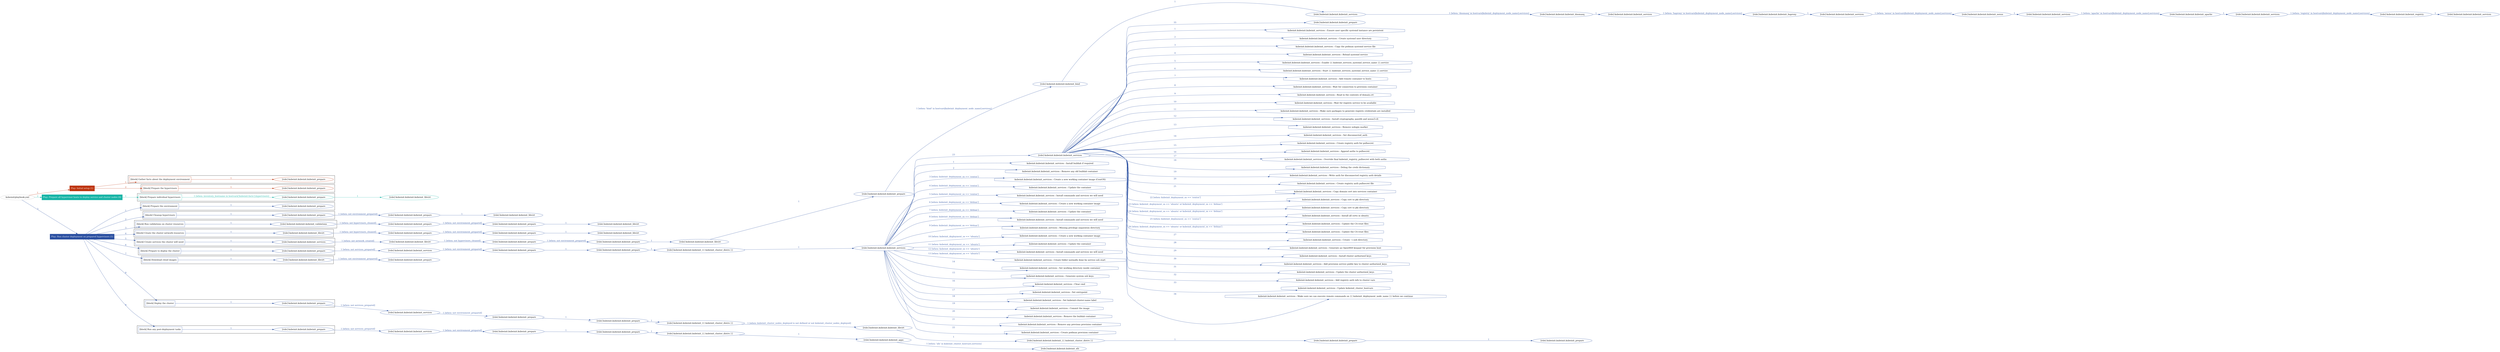 digraph {
	graph [concentrate=true ordering=in rankdir=LR ratio=fill]
	edge [esep=5 sep=10]
	"kubeinit/playbook.yml" [id=root_node style=dotted]
	play_1e2ce6a0 [label="Play: Initial setup (1)" color="#be340e" fontcolor="#ffffff" id=play_1e2ce6a0 shape=box style=filled tooltip=localhost]
	"kubeinit/playbook.yml" -> play_1e2ce6a0 [label="1 " color="#be340e" fontcolor="#be340e" id=edge_1294c399 labeltooltip="1 " tooltip="1 "]
	subgraph "kubeinit.kubeinit.kubeinit_prepare" {
		role_8f5405ca [label="[role] kubeinit.kubeinit.kubeinit_prepare" color="#be340e" id=role_8f5405ca tooltip="kubeinit.kubeinit.kubeinit_prepare"]
	}
	subgraph "kubeinit.kubeinit.kubeinit_prepare" {
		role_83038008 [label="[role] kubeinit.kubeinit.kubeinit_prepare" color="#be340e" id=role_83038008 tooltip="kubeinit.kubeinit.kubeinit_prepare"]
	}
	subgraph "Play: Initial setup (1)" {
		play_1e2ce6a0 -> block_abb4ba9a [label=1 color="#be340e" fontcolor="#be340e" id=edge_d2760069 labeltooltip=1 tooltip=1]
		subgraph cluster_block_abb4ba9a {
			block_abb4ba9a [label="[block] Gather facts about the deployment environment" color="#be340e" id=block_abb4ba9a labeltooltip="Gather facts about the deployment environment" shape=box tooltip="Gather facts about the deployment environment"]
			block_abb4ba9a -> role_8f5405ca [label="1 " color="#be340e" fontcolor="#be340e" id=edge_82a713c0 labeltooltip="1 " tooltip="1 "]
		}
		play_1e2ce6a0 -> block_c30b8cc2 [label=2 color="#be340e" fontcolor="#be340e" id=edge_269b6c59 labeltooltip=2 tooltip=2]
		subgraph cluster_block_c30b8cc2 {
			block_c30b8cc2 [label="[block] Prepare the hypervisors" color="#be340e" id=block_c30b8cc2 labeltooltip="Prepare the hypervisors" shape=box tooltip="Prepare the hypervisors"]
			block_c30b8cc2 -> role_83038008 [label="1 " color="#be340e" fontcolor="#be340e" id=edge_ba6cb778 labeltooltip="1 " tooltip="1 "]
		}
	}
	play_57c9a532 [label="Play: Prepare all hypervisor hosts to deploy service and cluster nodes (0)" color="#18b4a6" fontcolor="#ffffff" id=play_57c9a532 shape=box style=filled tooltip="Play: Prepare all hypervisor hosts to deploy service and cluster nodes (0)"]
	"kubeinit/playbook.yml" -> play_57c9a532 [label="2 " color="#18b4a6" fontcolor="#18b4a6" id=edge_557f1be0 labeltooltip="2 " tooltip="2 "]
	subgraph "kubeinit.kubeinit.kubeinit_libvirt" {
		role_6b488aa4 [label="[role] kubeinit.kubeinit.kubeinit_libvirt" color="#18b4a6" id=role_6b488aa4 tooltip="kubeinit.kubeinit.kubeinit_libvirt"]
	}
	subgraph "kubeinit.kubeinit.kubeinit_prepare" {
		role_ba676fc7 [label="[role] kubeinit.kubeinit.kubeinit_prepare" color="#18b4a6" id=role_ba676fc7 tooltip="kubeinit.kubeinit.kubeinit_prepare"]
		role_ba676fc7 -> role_6b488aa4 [label="1 " color="#18b4a6" fontcolor="#18b4a6" id=edge_c67af353 labeltooltip="1 " tooltip="1 "]
	}
	subgraph "Play: Prepare all hypervisor hosts to deploy service and cluster nodes (0)" {
		play_57c9a532 -> block_610fb3d2 [label=1 color="#18b4a6" fontcolor="#18b4a6" id=edge_7858e1b7 labeltooltip=1 tooltip=1]
		subgraph cluster_block_610fb3d2 {
			block_610fb3d2 [label="[block] Prepare individual hypervisors" color="#18b4a6" id=block_610fb3d2 labeltooltip="Prepare individual hypervisors" shape=box tooltip="Prepare individual hypervisors"]
			block_610fb3d2 -> role_ba676fc7 [label="1 [when: inventory_hostname in hostvars['kubeinit-facts'].hypervisors]" color="#18b4a6" fontcolor="#18b4a6" id=edge_1d444770 labeltooltip="1 [when: inventory_hostname in hostvars['kubeinit-facts'].hypervisors]" tooltip="1 [when: inventory_hostname in hostvars['kubeinit-facts'].hypervisors]"]
		}
	}
	play_44cc2926 [label="Play: Run cluster deployment on prepared hypervisors (1)" color="#2b50a1" fontcolor="#ffffff" id=play_44cc2926 shape=box style=filled tooltip=localhost]
	"kubeinit/playbook.yml" -> play_44cc2926 [label="3 " color="#2b50a1" fontcolor="#2b50a1" id=edge_048bd194 labeltooltip="3 " tooltip="3 "]
	subgraph "kubeinit.kubeinit.kubeinit_prepare" {
		role_ce2d3bca [label="[role] kubeinit.kubeinit.kubeinit_prepare" color="#2b50a1" id=role_ce2d3bca tooltip="kubeinit.kubeinit.kubeinit_prepare"]
	}
	subgraph "kubeinit.kubeinit.kubeinit_libvirt" {
		role_8e689521 [label="[role] kubeinit.kubeinit.kubeinit_libvirt" color="#2b50a1" id=role_8e689521 tooltip="kubeinit.kubeinit.kubeinit_libvirt"]
	}
	subgraph "kubeinit.kubeinit.kubeinit_prepare" {
		role_6a104d6d [label="[role] kubeinit.kubeinit.kubeinit_prepare" color="#2b50a1" id=role_6a104d6d tooltip="kubeinit.kubeinit.kubeinit_prepare"]
		role_6a104d6d -> role_8e689521 [label="1 " color="#2b50a1" fontcolor="#2b50a1" id=edge_36af6b9a labeltooltip="1 " tooltip="1 "]
	}
	subgraph "kubeinit.kubeinit.kubeinit_prepare" {
		role_0634b8cc [label="[role] kubeinit.kubeinit.kubeinit_prepare" color="#2b50a1" id=role_0634b8cc tooltip="kubeinit.kubeinit.kubeinit_prepare"]
		role_0634b8cc -> role_6a104d6d [label="1 [when: not environment_prepared]" color="#2b50a1" fontcolor="#2b50a1" id=edge_ac728354 labeltooltip="1 [when: not environment_prepared]" tooltip="1 [when: not environment_prepared]"]
	}
	subgraph "kubeinit.kubeinit.kubeinit_libvirt" {
		role_7e841d85 [label="[role] kubeinit.kubeinit.kubeinit_libvirt" color="#2b50a1" id=role_7e841d85 tooltip="kubeinit.kubeinit.kubeinit_libvirt"]
	}
	subgraph "kubeinit.kubeinit.kubeinit_prepare" {
		role_7a4698ff [label="[role] kubeinit.kubeinit.kubeinit_prepare" color="#2b50a1" id=role_7a4698ff tooltip="kubeinit.kubeinit.kubeinit_prepare"]
		role_7a4698ff -> role_7e841d85 [label="1 " color="#2b50a1" fontcolor="#2b50a1" id=edge_1e443a6b labeltooltip="1 " tooltip="1 "]
	}
	subgraph "kubeinit.kubeinit.kubeinit_prepare" {
		role_8fe750f2 [label="[role] kubeinit.kubeinit.kubeinit_prepare" color="#2b50a1" id=role_8fe750f2 tooltip="kubeinit.kubeinit.kubeinit_prepare"]
		role_8fe750f2 -> role_7a4698ff [label="1 [when: not environment_prepared]" color="#2b50a1" fontcolor="#2b50a1" id=edge_e60623ee labeltooltip="1 [when: not environment_prepared]" tooltip="1 [when: not environment_prepared]"]
	}
	subgraph "kubeinit.kubeinit.kubeinit_validations" {
		role_f4e02418 [label="[role] kubeinit.kubeinit.kubeinit_validations" color="#2b50a1" id=role_f4e02418 tooltip="kubeinit.kubeinit.kubeinit_validations"]
		role_f4e02418 -> role_8fe750f2 [label="1 [when: not hypervisors_cleaned]" color="#2b50a1" fontcolor="#2b50a1" id=edge_94199b75 labeltooltip="1 [when: not hypervisors_cleaned]" tooltip="1 [when: not hypervisors_cleaned]"]
	}
	subgraph "kubeinit.kubeinit.kubeinit_libvirt" {
		role_e24a691a [label="[role] kubeinit.kubeinit.kubeinit_libvirt" color="#2b50a1" id=role_e24a691a tooltip="kubeinit.kubeinit.kubeinit_libvirt"]
	}
	subgraph "kubeinit.kubeinit.kubeinit_prepare" {
		role_95b3bb25 [label="[role] kubeinit.kubeinit.kubeinit_prepare" color="#2b50a1" id=role_95b3bb25 tooltip="kubeinit.kubeinit.kubeinit_prepare"]
		role_95b3bb25 -> role_e24a691a [label="1 " color="#2b50a1" fontcolor="#2b50a1" id=edge_29c02306 labeltooltip="1 " tooltip="1 "]
	}
	subgraph "kubeinit.kubeinit.kubeinit_prepare" {
		role_dab346f5 [label="[role] kubeinit.kubeinit.kubeinit_prepare" color="#2b50a1" id=role_dab346f5 tooltip="kubeinit.kubeinit.kubeinit_prepare"]
		role_dab346f5 -> role_95b3bb25 [label="1 [when: not environment_prepared]" color="#2b50a1" fontcolor="#2b50a1" id=edge_1465b226 labeltooltip="1 [when: not environment_prepared]" tooltip="1 [when: not environment_prepared]"]
	}
	subgraph "kubeinit.kubeinit.kubeinit_libvirt" {
		role_23268fab [label="[role] kubeinit.kubeinit.kubeinit_libvirt" color="#2b50a1" id=role_23268fab tooltip="kubeinit.kubeinit.kubeinit_libvirt"]
		role_23268fab -> role_dab346f5 [label="1 [when: not hypervisors_cleaned]" color="#2b50a1" fontcolor="#2b50a1" id=edge_663f16c4 labeltooltip="1 [when: not hypervisors_cleaned]" tooltip="1 [when: not hypervisors_cleaned]"]
	}
	subgraph "kubeinit.kubeinit.kubeinit_services" {
		role_5c1f3a25 [label="[role] kubeinit.kubeinit.kubeinit_services" color="#2b50a1" id=role_5c1f3a25 tooltip="kubeinit.kubeinit.kubeinit_services"]
	}
	subgraph "kubeinit.kubeinit.kubeinit_registry" {
		role_6ac22725 [label="[role] kubeinit.kubeinit.kubeinit_registry" color="#2b50a1" id=role_6ac22725 tooltip="kubeinit.kubeinit.kubeinit_registry"]
		role_6ac22725 -> role_5c1f3a25 [label="1 " color="#2b50a1" fontcolor="#2b50a1" id=edge_7afb885b labeltooltip="1 " tooltip="1 "]
	}
	subgraph "kubeinit.kubeinit.kubeinit_services" {
		role_b442a4b4 [label="[role] kubeinit.kubeinit.kubeinit_services" color="#2b50a1" id=role_b442a4b4 tooltip="kubeinit.kubeinit.kubeinit_services"]
		role_b442a4b4 -> role_6ac22725 [label="1 [when: 'registry' in hostvars[kubeinit_deployment_node_name].services]" color="#2b50a1" fontcolor="#2b50a1" id=edge_e10bf4c1 labeltooltip="1 [when: 'registry' in hostvars[kubeinit_deployment_node_name].services]" tooltip="1 [when: 'registry' in hostvars[kubeinit_deployment_node_name].services]"]
	}
	subgraph "kubeinit.kubeinit.kubeinit_apache" {
		role_6123f404 [label="[role] kubeinit.kubeinit.kubeinit_apache" color="#2b50a1" id=role_6123f404 tooltip="kubeinit.kubeinit.kubeinit_apache"]
		role_6123f404 -> role_b442a4b4 [label="1 " color="#2b50a1" fontcolor="#2b50a1" id=edge_c681f51d labeltooltip="1 " tooltip="1 "]
	}
	subgraph "kubeinit.kubeinit.kubeinit_services" {
		role_40cea3bb [label="[role] kubeinit.kubeinit.kubeinit_services" color="#2b50a1" id=role_40cea3bb tooltip="kubeinit.kubeinit.kubeinit_services"]
		role_40cea3bb -> role_6123f404 [label="1 [when: 'apache' in hostvars[kubeinit_deployment_node_name].services]" color="#2b50a1" fontcolor="#2b50a1" id=edge_c329b0a0 labeltooltip="1 [when: 'apache' in hostvars[kubeinit_deployment_node_name].services]" tooltip="1 [when: 'apache' in hostvars[kubeinit_deployment_node_name].services]"]
	}
	subgraph "kubeinit.kubeinit.kubeinit_nexus" {
		role_627dd775 [label="[role] kubeinit.kubeinit.kubeinit_nexus" color="#2b50a1" id=role_627dd775 tooltip="kubeinit.kubeinit.kubeinit_nexus"]
		role_627dd775 -> role_40cea3bb [label="1 " color="#2b50a1" fontcolor="#2b50a1" id=edge_cf526bcb labeltooltip="1 " tooltip="1 "]
	}
	subgraph "kubeinit.kubeinit.kubeinit_services" {
		role_8bb73133 [label="[role] kubeinit.kubeinit.kubeinit_services" color="#2b50a1" id=role_8bb73133 tooltip="kubeinit.kubeinit.kubeinit_services"]
		role_8bb73133 -> role_627dd775 [label="1 [when: 'nexus' in hostvars[kubeinit_deployment_node_name].services]" color="#2b50a1" fontcolor="#2b50a1" id=edge_4173f71b labeltooltip="1 [when: 'nexus' in hostvars[kubeinit_deployment_node_name].services]" tooltip="1 [when: 'nexus' in hostvars[kubeinit_deployment_node_name].services]"]
	}
	subgraph "kubeinit.kubeinit.kubeinit_haproxy" {
		role_90eaf3e1 [label="[role] kubeinit.kubeinit.kubeinit_haproxy" color="#2b50a1" id=role_90eaf3e1 tooltip="kubeinit.kubeinit.kubeinit_haproxy"]
		role_90eaf3e1 -> role_8bb73133 [label="1 " color="#2b50a1" fontcolor="#2b50a1" id=edge_45996c4f labeltooltip="1 " tooltip="1 "]
	}
	subgraph "kubeinit.kubeinit.kubeinit_services" {
		role_314bc8bb [label="[role] kubeinit.kubeinit.kubeinit_services" color="#2b50a1" id=role_314bc8bb tooltip="kubeinit.kubeinit.kubeinit_services"]
		role_314bc8bb -> role_90eaf3e1 [label="1 [when: 'haproxy' in hostvars[kubeinit_deployment_node_name].services]" color="#2b50a1" fontcolor="#2b50a1" id=edge_9a4fdac8 labeltooltip="1 [when: 'haproxy' in hostvars[kubeinit_deployment_node_name].services]" tooltip="1 [when: 'haproxy' in hostvars[kubeinit_deployment_node_name].services]"]
	}
	subgraph "kubeinit.kubeinit.kubeinit_dnsmasq" {
		role_020bd365 [label="[role] kubeinit.kubeinit.kubeinit_dnsmasq" color="#2b50a1" id=role_020bd365 tooltip="kubeinit.kubeinit.kubeinit_dnsmasq"]
		role_020bd365 -> role_314bc8bb [label="1 " color="#2b50a1" fontcolor="#2b50a1" id=edge_6c007de1 labeltooltip="1 " tooltip="1 "]
	}
	subgraph "kubeinit.kubeinit.kubeinit_services" {
		role_49a44af7 [label="[role] kubeinit.kubeinit.kubeinit_services" color="#2b50a1" id=role_49a44af7 tooltip="kubeinit.kubeinit.kubeinit_services"]
		role_49a44af7 -> role_020bd365 [label="1 [when: 'dnsmasq' in hostvars[kubeinit_deployment_node_name].services]" color="#2b50a1" fontcolor="#2b50a1" id=edge_9e585980 labeltooltip="1 [when: 'dnsmasq' in hostvars[kubeinit_deployment_node_name].services]" tooltip="1 [when: 'dnsmasq' in hostvars[kubeinit_deployment_node_name].services]"]
	}
	subgraph "kubeinit.kubeinit.kubeinit_bind" {
		role_399c7062 [label="[role] kubeinit.kubeinit.kubeinit_bind" color="#2b50a1" id=role_399c7062 tooltip="kubeinit.kubeinit.kubeinit_bind"]
		role_399c7062 -> role_49a44af7 [label="1 " color="#2b50a1" fontcolor="#2b50a1" id=edge_86c270e8 labeltooltip="1 " tooltip="1 "]
	}
	subgraph "kubeinit.kubeinit.kubeinit_prepare" {
		role_431c3901 [label="[role] kubeinit.kubeinit.kubeinit_prepare" color="#2b50a1" id=role_431c3901 tooltip="kubeinit.kubeinit.kubeinit_prepare"]
		role_431c3901 -> role_399c7062 [label="1 [when: 'bind' in hostvars[kubeinit_deployment_node_name].services]" color="#2b50a1" fontcolor="#2b50a1" id=edge_607c0228 labeltooltip="1 [when: 'bind' in hostvars[kubeinit_deployment_node_name].services]" tooltip="1 [when: 'bind' in hostvars[kubeinit_deployment_node_name].services]"]
	}
	subgraph "kubeinit.kubeinit.kubeinit_libvirt" {
		role_95bf2c61 [label="[role] kubeinit.kubeinit.kubeinit_libvirt" color="#2b50a1" id=role_95bf2c61 tooltip="kubeinit.kubeinit.kubeinit_libvirt"]
		role_95bf2c61 -> role_431c3901 [label="1 " color="#2b50a1" fontcolor="#2b50a1" id=edge_a7e5fa6e labeltooltip="1 " tooltip="1 "]
	}
	subgraph "kubeinit.kubeinit.kubeinit_prepare" {
		role_234bb20d [label="[role] kubeinit.kubeinit.kubeinit_prepare" color="#2b50a1" id=role_234bb20d tooltip="kubeinit.kubeinit.kubeinit_prepare"]
		role_234bb20d -> role_95bf2c61 [label="1 " color="#2b50a1" fontcolor="#2b50a1" id=edge_98c896e7 labeltooltip="1 " tooltip="1 "]
	}
	subgraph "kubeinit.kubeinit.kubeinit_prepare" {
		role_01b86faa [label="[role] kubeinit.kubeinit.kubeinit_prepare" color="#2b50a1" id=role_01b86faa tooltip="kubeinit.kubeinit.kubeinit_prepare"]
		role_01b86faa -> role_234bb20d [label="1 [when: not environment_prepared]" color="#2b50a1" fontcolor="#2b50a1" id=edge_5a49ac6c labeltooltip="1 [when: not environment_prepared]" tooltip="1 [when: not environment_prepared]"]
	}
	subgraph "kubeinit.kubeinit.kubeinit_libvirt" {
		role_14229eac [label="[role] kubeinit.kubeinit.kubeinit_libvirt" color="#2b50a1" id=role_14229eac tooltip="kubeinit.kubeinit.kubeinit_libvirt"]
		role_14229eac -> role_01b86faa [label="1 [when: not hypervisors_cleaned]" color="#2b50a1" fontcolor="#2b50a1" id=edge_95107daf labeltooltip="1 [when: not hypervisors_cleaned]" tooltip="1 [when: not hypervisors_cleaned]"]
	}
	subgraph "kubeinit.kubeinit.kubeinit_services" {
		role_3d7b04d9 [label="[role] kubeinit.kubeinit.kubeinit_services" color="#2b50a1" id=role_3d7b04d9 tooltip="kubeinit.kubeinit.kubeinit_services"]
		role_3d7b04d9 -> role_14229eac [label="1 [when: not network_created]" color="#2b50a1" fontcolor="#2b50a1" id=edge_366f1804 labeltooltip="1 [when: not network_created]" tooltip="1 [when: not network_created]"]
	}
	subgraph "kubeinit.kubeinit.kubeinit_prepare" {
		role_95069ef8 [label="[role] kubeinit.kubeinit.kubeinit_prepare" color="#2b50a1" id=role_95069ef8 tooltip="kubeinit.kubeinit.kubeinit_prepare"]
	}
	subgraph "kubeinit.kubeinit.kubeinit_services" {
		role_a32fda95 [label="[role] kubeinit.kubeinit.kubeinit_services" color="#2b50a1" id=role_a32fda95 tooltip="kubeinit.kubeinit.kubeinit_services"]
		task_bdb936e5 [label="kubeinit.kubeinit.kubeinit_services : Ensure user specific systemd instance are persistent" color="#2b50a1" id=task_bdb936e5 shape=octagon tooltip="kubeinit.kubeinit.kubeinit_services : Ensure user specific systemd instance are persistent"]
		role_a32fda95 -> task_bdb936e5 [label="1 " color="#2b50a1" fontcolor="#2b50a1" id=edge_003ac010 labeltooltip="1 " tooltip="1 "]
		task_07685c3e [label="kubeinit.kubeinit.kubeinit_services : Create systemd user directory" color="#2b50a1" id=task_07685c3e shape=octagon tooltip="kubeinit.kubeinit.kubeinit_services : Create systemd user directory"]
		role_a32fda95 -> task_07685c3e [label="2 " color="#2b50a1" fontcolor="#2b50a1" id=edge_6b3a4caf labeltooltip="2 " tooltip="2 "]
		task_235743ca [label="kubeinit.kubeinit.kubeinit_services : Copy the podman systemd service file" color="#2b50a1" id=task_235743ca shape=octagon tooltip="kubeinit.kubeinit.kubeinit_services : Copy the podman systemd service file"]
		role_a32fda95 -> task_235743ca [label="3 " color="#2b50a1" fontcolor="#2b50a1" id=edge_c7395101 labeltooltip="3 " tooltip="3 "]
		task_66a1f2ba [label="kubeinit.kubeinit.kubeinit_services : Reload systemd service" color="#2b50a1" id=task_66a1f2ba shape=octagon tooltip="kubeinit.kubeinit.kubeinit_services : Reload systemd service"]
		role_a32fda95 -> task_66a1f2ba [label="4 " color="#2b50a1" fontcolor="#2b50a1" id=edge_b7900877 labeltooltip="4 " tooltip="4 "]
		task_82010313 [label="kubeinit.kubeinit.kubeinit_services : Enable {{ kubeinit_services_systemd_service_name }}.service" color="#2b50a1" id=task_82010313 shape=octagon tooltip="kubeinit.kubeinit.kubeinit_services : Enable {{ kubeinit_services_systemd_service_name }}.service"]
		role_a32fda95 -> task_82010313 [label="5 " color="#2b50a1" fontcolor="#2b50a1" id=edge_4501c898 labeltooltip="5 " tooltip="5 "]
		task_2ad04266 [label="kubeinit.kubeinit.kubeinit_services : Start {{ kubeinit_services_systemd_service_name }}.service" color="#2b50a1" id=task_2ad04266 shape=octagon tooltip="kubeinit.kubeinit.kubeinit_services : Start {{ kubeinit_services_systemd_service_name }}.service"]
		role_a32fda95 -> task_2ad04266 [label="6 " color="#2b50a1" fontcolor="#2b50a1" id=edge_6182123a labeltooltip="6 " tooltip="6 "]
		task_faf6ce3d [label="kubeinit.kubeinit.kubeinit_services : Add remote container to hosts" color="#2b50a1" id=task_faf6ce3d shape=octagon tooltip="kubeinit.kubeinit.kubeinit_services : Add remote container to hosts"]
		role_a32fda95 -> task_faf6ce3d [label="7 " color="#2b50a1" fontcolor="#2b50a1" id=edge_a6db44a4 labeltooltip="7 " tooltip="7 "]
		task_2c659134 [label="kubeinit.kubeinit.kubeinit_services : Wait for connection to provision container" color="#2b50a1" id=task_2c659134 shape=octagon tooltip="kubeinit.kubeinit.kubeinit_services : Wait for connection to provision container"]
		role_a32fda95 -> task_2c659134 [label="8 " color="#2b50a1" fontcolor="#2b50a1" id=edge_22a4f328 labeltooltip="8 " tooltip="8 "]
		task_642e4bcd [label="kubeinit.kubeinit.kubeinit_services : Read in the contents of domain.crt" color="#2b50a1" id=task_642e4bcd shape=octagon tooltip="kubeinit.kubeinit.kubeinit_services : Read in the contents of domain.crt"]
		role_a32fda95 -> task_642e4bcd [label="9 " color="#2b50a1" fontcolor="#2b50a1" id=edge_a6c9e54e labeltooltip="9 " tooltip="9 "]
		task_99ccde01 [label="kubeinit.kubeinit.kubeinit_services : Wait for registry service to be available" color="#2b50a1" id=task_99ccde01 shape=octagon tooltip="kubeinit.kubeinit.kubeinit_services : Wait for registry service to be available"]
		role_a32fda95 -> task_99ccde01 [label="10 " color="#2b50a1" fontcolor="#2b50a1" id=edge_3661cc7c labeltooltip="10 " tooltip="10 "]
		task_904f6257 [label="kubeinit.kubeinit.kubeinit_services : Make sure packages to generate registry credentials are installed" color="#2b50a1" id=task_904f6257 shape=octagon tooltip="kubeinit.kubeinit.kubeinit_services : Make sure packages to generate registry credentials are installed"]
		role_a32fda95 -> task_904f6257 [label="11 " color="#2b50a1" fontcolor="#2b50a1" id=edge_512fc50f labeltooltip="11 " tooltip="11 "]
		task_5a59c450 [label="kubeinit.kubeinit.kubeinit_services : Install cryptography, passlib and nexus3-cli" color="#2b50a1" id=task_5a59c450 shape=octagon tooltip="kubeinit.kubeinit.kubeinit_services : Install cryptography, passlib and nexus3-cli"]
		role_a32fda95 -> task_5a59c450 [label="12 " color="#2b50a1" fontcolor="#2b50a1" id=edge_5db79688 labeltooltip="12 " tooltip="12 "]
		task_fa89a95d [label="kubeinit.kubeinit.kubeinit_services : Remove nologin marker" color="#2b50a1" id=task_fa89a95d shape=octagon tooltip="kubeinit.kubeinit.kubeinit_services : Remove nologin marker"]
		role_a32fda95 -> task_fa89a95d [label="13 " color="#2b50a1" fontcolor="#2b50a1" id=edge_1c862701 labeltooltip="13 " tooltip="13 "]
		task_c5c617c8 [label="kubeinit.kubeinit.kubeinit_services : Set disconnected_auth" color="#2b50a1" id=task_c5c617c8 shape=octagon tooltip="kubeinit.kubeinit.kubeinit_services : Set disconnected_auth"]
		role_a32fda95 -> task_c5c617c8 [label="14 " color="#2b50a1" fontcolor="#2b50a1" id=edge_6dbf1725 labeltooltip="14 " tooltip="14 "]
		task_4434242a [label="kubeinit.kubeinit.kubeinit_services : Create registry auth for pullsecret" color="#2b50a1" id=task_4434242a shape=octagon tooltip="kubeinit.kubeinit.kubeinit_services : Create registry auth for pullsecret"]
		role_a32fda95 -> task_4434242a [label="15 " color="#2b50a1" fontcolor="#2b50a1" id=edge_63742903 labeltooltip="15 " tooltip="15 "]
		task_e9472317 [label="kubeinit.kubeinit.kubeinit_services : Append auths to pullsecret" color="#2b50a1" id=task_e9472317 shape=octagon tooltip="kubeinit.kubeinit.kubeinit_services : Append auths to pullsecret"]
		role_a32fda95 -> task_e9472317 [label="16 " color="#2b50a1" fontcolor="#2b50a1" id=edge_ca33816c labeltooltip="16 " tooltip="16 "]
		task_fd894c37 [label="kubeinit.kubeinit.kubeinit_services : Override final kubeinit_registry_pullsecret with both auths" color="#2b50a1" id=task_fd894c37 shape=octagon tooltip="kubeinit.kubeinit.kubeinit_services : Override final kubeinit_registry_pullsecret with both auths"]
		role_a32fda95 -> task_fd894c37 [label="17 " color="#2b50a1" fontcolor="#2b50a1" id=edge_bbfc1b79 labeltooltip="17 " tooltip="17 "]
		task_cc45abad [label="kubeinit.kubeinit.kubeinit_services : Debug the creds dictionary" color="#2b50a1" id=task_cc45abad shape=octagon tooltip="kubeinit.kubeinit.kubeinit_services : Debug the creds dictionary"]
		role_a32fda95 -> task_cc45abad [label="18 " color="#2b50a1" fontcolor="#2b50a1" id=edge_5e1536ca labeltooltip="18 " tooltip="18 "]
		task_4863d66f [label="kubeinit.kubeinit.kubeinit_services : Write auth for disconnected registry auth details" color="#2b50a1" id=task_4863d66f shape=octagon tooltip="kubeinit.kubeinit.kubeinit_services : Write auth for disconnected registry auth details"]
		role_a32fda95 -> task_4863d66f [label="19 " color="#2b50a1" fontcolor="#2b50a1" id=edge_63cc37ef labeltooltip="19 " tooltip="19 "]
		task_3d4fe55a [label="kubeinit.kubeinit.kubeinit_services : Create registry auth pullsecret file" color="#2b50a1" id=task_3d4fe55a shape=octagon tooltip="kubeinit.kubeinit.kubeinit_services : Create registry auth pullsecret file"]
		role_a32fda95 -> task_3d4fe55a [label="20 " color="#2b50a1" fontcolor="#2b50a1" id=edge_13d8d8f8 labeltooltip="20 " tooltip="20 "]
		task_34a36008 [label="kubeinit.kubeinit.kubeinit_services : Copy domain cert into services container" color="#2b50a1" id=task_34a36008 shape=octagon tooltip="kubeinit.kubeinit.kubeinit_services : Copy domain cert into services container"]
		role_a32fda95 -> task_34a36008 [label="21 " color="#2b50a1" fontcolor="#2b50a1" id=edge_1a950441 labeltooltip="21 " tooltip="21 "]
		task_fba1583b [label="kubeinit.kubeinit.kubeinit_services : Copy cert to pki directory" color="#2b50a1" id=task_fba1583b shape=octagon tooltip="kubeinit.kubeinit.kubeinit_services : Copy cert to pki directory"]
		role_a32fda95 -> task_fba1583b [label="22 [when: kubeinit_deployment_os == 'centos']" color="#2b50a1" fontcolor="#2b50a1" id=edge_cf22d53e labeltooltip="22 [when: kubeinit_deployment_os == 'centos']" tooltip="22 [when: kubeinit_deployment_os == 'centos']"]
		task_81f80f9c [label="kubeinit.kubeinit.kubeinit_services : Copy cert to pki directory" color="#2b50a1" id=task_81f80f9c shape=octagon tooltip="kubeinit.kubeinit.kubeinit_services : Copy cert to pki directory"]
		role_a32fda95 -> task_81f80f9c [label="23 [when: kubeinit_deployment_os == 'ubuntu' or kubeinit_deployment_os == 'debian']" color="#2b50a1" fontcolor="#2b50a1" id=edge_becb1f7d labeltooltip="23 [when: kubeinit_deployment_os == 'ubuntu' or kubeinit_deployment_os == 'debian']" tooltip="23 [when: kubeinit_deployment_os == 'ubuntu' or kubeinit_deployment_os == 'debian']"]
		task_ca62d1fd [label="kubeinit.kubeinit.kubeinit_services : Install all certs in ubuntu" color="#2b50a1" id=task_ca62d1fd shape=octagon tooltip="kubeinit.kubeinit.kubeinit_services : Install all certs in ubuntu"]
		role_a32fda95 -> task_ca62d1fd [label="24 [when: kubeinit_deployment_os == 'ubuntu' or kubeinit_deployment_os == 'debian']" color="#2b50a1" fontcolor="#2b50a1" id=edge_7d27dd01 labeltooltip="24 [when: kubeinit_deployment_os == 'ubuntu' or kubeinit_deployment_os == 'debian']" tooltip="24 [when: kubeinit_deployment_os == 'ubuntu' or kubeinit_deployment_os == 'debian']"]
		task_99c2597a [label="kubeinit.kubeinit.kubeinit_services : Update the CA trust files" color="#2b50a1" id=task_99c2597a shape=octagon tooltip="kubeinit.kubeinit.kubeinit_services : Update the CA trust files"]
		role_a32fda95 -> task_99c2597a [label="25 [when: kubeinit_deployment_os == 'centos']" color="#2b50a1" fontcolor="#2b50a1" id=edge_42d5d996 labeltooltip="25 [when: kubeinit_deployment_os == 'centos']" tooltip="25 [when: kubeinit_deployment_os == 'centos']"]
		task_eaa61685 [label="kubeinit.kubeinit.kubeinit_services : Update the CA trust files" color="#2b50a1" id=task_eaa61685 shape=octagon tooltip="kubeinit.kubeinit.kubeinit_services : Update the CA trust files"]
		role_a32fda95 -> task_eaa61685 [label="26 [when: kubeinit_deployment_os == 'ubuntu' or kubeinit_deployment_os == 'debian']" color="#2b50a1" fontcolor="#2b50a1" id=edge_2a9a5926 labeltooltip="26 [when: kubeinit_deployment_os == 'ubuntu' or kubeinit_deployment_os == 'debian']" tooltip="26 [when: kubeinit_deployment_os == 'ubuntu' or kubeinit_deployment_os == 'debian']"]
		task_ae811a79 [label="kubeinit.kubeinit.kubeinit_services : Create ~/.ssh directory" color="#2b50a1" id=task_ae811a79 shape=octagon tooltip="kubeinit.kubeinit.kubeinit_services : Create ~/.ssh directory"]
		role_a32fda95 -> task_ae811a79 [label="27 " color="#2b50a1" fontcolor="#2b50a1" id=edge_159388e9 labeltooltip="27 " tooltip="27 "]
		task_f82dea73 [label="kubeinit.kubeinit.kubeinit_services : Generate an OpenSSH keypair for provision host" color="#2b50a1" id=task_f82dea73 shape=octagon tooltip="kubeinit.kubeinit.kubeinit_services : Generate an OpenSSH keypair for provision host"]
		role_a32fda95 -> task_f82dea73 [label="28 " color="#2b50a1" fontcolor="#2b50a1" id=edge_7c3f0bde labeltooltip="28 " tooltip="28 "]
		task_ed7ee3c6 [label="kubeinit.kubeinit.kubeinit_services : Install cluster authorized keys" color="#2b50a1" id=task_ed7ee3c6 shape=octagon tooltip="kubeinit.kubeinit.kubeinit_services : Install cluster authorized keys"]
		role_a32fda95 -> task_ed7ee3c6 [label="29 " color="#2b50a1" fontcolor="#2b50a1" id=edge_3f863506 labeltooltip="29 " tooltip="29 "]
		task_367b8b8b [label="kubeinit.kubeinit.kubeinit_services : Add provision service public key to cluster authorized_keys" color="#2b50a1" id=task_367b8b8b shape=octagon tooltip="kubeinit.kubeinit.kubeinit_services : Add provision service public key to cluster authorized_keys"]
		role_a32fda95 -> task_367b8b8b [label="30 " color="#2b50a1" fontcolor="#2b50a1" id=edge_08e21d56 labeltooltip="30 " tooltip="30 "]
		task_da34595a [label="kubeinit.kubeinit.kubeinit_services : Update the cluster authorized_keys" color="#2b50a1" id=task_da34595a shape=octagon tooltip="kubeinit.kubeinit.kubeinit_services : Update the cluster authorized_keys"]
		role_a32fda95 -> task_da34595a [label="31 " color="#2b50a1" fontcolor="#2b50a1" id=edge_9ca08fd0 labeltooltip="31 " tooltip="31 "]
		task_2cba2a99 [label="kubeinit.kubeinit.kubeinit_services : Add registry auth info to cluster vars" color="#2b50a1" id=task_2cba2a99 shape=octagon tooltip="kubeinit.kubeinit.kubeinit_services : Add registry auth info to cluster vars"]
		role_a32fda95 -> task_2cba2a99 [label="32 " color="#2b50a1" fontcolor="#2b50a1" id=edge_72bcc2c6 labeltooltip="32 " tooltip="32 "]
		task_8aff2ceb [label="kubeinit.kubeinit.kubeinit_services : Update kubeinit_cluster_hostvars" color="#2b50a1" id=task_8aff2ceb shape=octagon tooltip="kubeinit.kubeinit.kubeinit_services : Update kubeinit_cluster_hostvars"]
		role_a32fda95 -> task_8aff2ceb [label="33 " color="#2b50a1" fontcolor="#2b50a1" id=edge_dce595d4 labeltooltip="33 " tooltip="33 "]
		task_0a49e295 [label="kubeinit.kubeinit.kubeinit_services : Make sure we can execute remote commands on {{ kubeinit_deployment_node_name }} before we continue" color="#2b50a1" id=task_0a49e295 shape=octagon tooltip="kubeinit.kubeinit.kubeinit_services : Make sure we can execute remote commands on {{ kubeinit_deployment_node_name }} before we continue"]
		role_a32fda95 -> task_0a49e295 [label="34 " color="#2b50a1" fontcolor="#2b50a1" id=edge_f45a0bd4 labeltooltip="34 " tooltip="34 "]
		role_a32fda95 -> role_95069ef8 [label="35 " color="#2b50a1" fontcolor="#2b50a1" id=edge_a2ffb26a labeltooltip="35 " tooltip="35 "]
	}
	subgraph "kubeinit.kubeinit.kubeinit_services" {
		role_6e652c88 [label="[role] kubeinit.kubeinit.kubeinit_services" color="#2b50a1" id=role_6e652c88 tooltip="kubeinit.kubeinit.kubeinit_services"]
		task_9ae96ac2 [label="kubeinit.kubeinit.kubeinit_services : Install buildah if required" color="#2b50a1" id=task_9ae96ac2 shape=octagon tooltip="kubeinit.kubeinit.kubeinit_services : Install buildah if required"]
		role_6e652c88 -> task_9ae96ac2 [label="1 " color="#2b50a1" fontcolor="#2b50a1" id=edge_9a45356c labeltooltip="1 " tooltip="1 "]
		task_a4f2bf59 [label="kubeinit.kubeinit.kubeinit_services : Remove any old buildah container" color="#2b50a1" id=task_a4f2bf59 shape=octagon tooltip="kubeinit.kubeinit.kubeinit_services : Remove any old buildah container"]
		role_6e652c88 -> task_a4f2bf59 [label="2 " color="#2b50a1" fontcolor="#2b50a1" id=edge_57013537 labeltooltip="2 " tooltip="2 "]
		task_0b345776 [label="kubeinit.kubeinit.kubeinit_services : Create a new working container image (CentOS)" color="#2b50a1" id=task_0b345776 shape=octagon tooltip="kubeinit.kubeinit.kubeinit_services : Create a new working container image (CentOS)"]
		role_6e652c88 -> task_0b345776 [label="3 [when: kubeinit_deployment_os == 'centos']" color="#2b50a1" fontcolor="#2b50a1" id=edge_49b7b0f1 labeltooltip="3 [when: kubeinit_deployment_os == 'centos']" tooltip="3 [when: kubeinit_deployment_os == 'centos']"]
		task_7f1f683f [label="kubeinit.kubeinit.kubeinit_services : Update the container" color="#2b50a1" id=task_7f1f683f shape=octagon tooltip="kubeinit.kubeinit.kubeinit_services : Update the container"]
		role_6e652c88 -> task_7f1f683f [label="4 [when: kubeinit_deployment_os == 'centos']" color="#2b50a1" fontcolor="#2b50a1" id=edge_5938c0b1 labeltooltip="4 [when: kubeinit_deployment_os == 'centos']" tooltip="4 [when: kubeinit_deployment_os == 'centos']"]
		task_85e6c2a6 [label="kubeinit.kubeinit.kubeinit_services : Install commands and services we will need" color="#2b50a1" id=task_85e6c2a6 shape=octagon tooltip="kubeinit.kubeinit.kubeinit_services : Install commands and services we will need"]
		role_6e652c88 -> task_85e6c2a6 [label="5 [when: kubeinit_deployment_os == 'centos']" color="#2b50a1" fontcolor="#2b50a1" id=edge_9da99bf1 labeltooltip="5 [when: kubeinit_deployment_os == 'centos']" tooltip="5 [when: kubeinit_deployment_os == 'centos']"]
		task_95c00ce2 [label="kubeinit.kubeinit.kubeinit_services : Create a new working container image" color="#2b50a1" id=task_95c00ce2 shape=octagon tooltip="kubeinit.kubeinit.kubeinit_services : Create a new working container image"]
		role_6e652c88 -> task_95c00ce2 [label="6 [when: kubeinit_deployment_os == 'debian']" color="#2b50a1" fontcolor="#2b50a1" id=edge_b431aa24 labeltooltip="6 [when: kubeinit_deployment_os == 'debian']" tooltip="6 [when: kubeinit_deployment_os == 'debian']"]
		task_1ea6a512 [label="kubeinit.kubeinit.kubeinit_services : Update the container" color="#2b50a1" id=task_1ea6a512 shape=octagon tooltip="kubeinit.kubeinit.kubeinit_services : Update the container"]
		role_6e652c88 -> task_1ea6a512 [label="7 [when: kubeinit_deployment_os == 'debian']" color="#2b50a1" fontcolor="#2b50a1" id=edge_5dce34fd labeltooltip="7 [when: kubeinit_deployment_os == 'debian']" tooltip="7 [when: kubeinit_deployment_os == 'debian']"]
		task_f96f9ee5 [label="kubeinit.kubeinit.kubeinit_services : Install commands and services we will need" color="#2b50a1" id=task_f96f9ee5 shape=octagon tooltip="kubeinit.kubeinit.kubeinit_services : Install commands and services we will need"]
		role_6e652c88 -> task_f96f9ee5 [label="8 [when: kubeinit_deployment_os == 'debian']" color="#2b50a1" fontcolor="#2b50a1" id=edge_8fae1ca8 labeltooltip="8 [when: kubeinit_deployment_os == 'debian']" tooltip="8 [when: kubeinit_deployment_os == 'debian']"]
		task_1fbcc21f [label="kubeinit.kubeinit.kubeinit_services : Missing privilege separation directory" color="#2b50a1" id=task_1fbcc21f shape=octagon tooltip="kubeinit.kubeinit.kubeinit_services : Missing privilege separation directory"]
		role_6e652c88 -> task_1fbcc21f [label="9 [when: kubeinit_deployment_os == 'debian']" color="#2b50a1" fontcolor="#2b50a1" id=edge_4eb761b0 labeltooltip="9 [when: kubeinit_deployment_os == 'debian']" tooltip="9 [when: kubeinit_deployment_os == 'debian']"]
		task_0ace1198 [label="kubeinit.kubeinit.kubeinit_services : Create a new working container image" color="#2b50a1" id=task_0ace1198 shape=octagon tooltip="kubeinit.kubeinit.kubeinit_services : Create a new working container image"]
		role_6e652c88 -> task_0ace1198 [label="10 [when: kubeinit_deployment_os == 'ubuntu']" color="#2b50a1" fontcolor="#2b50a1" id=edge_20e61ea1 labeltooltip="10 [when: kubeinit_deployment_os == 'ubuntu']" tooltip="10 [when: kubeinit_deployment_os == 'ubuntu']"]
		task_d1e097af [label="kubeinit.kubeinit.kubeinit_services : Update the container" color="#2b50a1" id=task_d1e097af shape=octagon tooltip="kubeinit.kubeinit.kubeinit_services : Update the container"]
		role_6e652c88 -> task_d1e097af [label="11 [when: kubeinit_deployment_os == 'ubuntu']" color="#2b50a1" fontcolor="#2b50a1" id=edge_a357a312 labeltooltip="11 [when: kubeinit_deployment_os == 'ubuntu']" tooltip="11 [when: kubeinit_deployment_os == 'ubuntu']"]
		task_de19bfe6 [label="kubeinit.kubeinit.kubeinit_services : Install commands and services we will need" color="#2b50a1" id=task_de19bfe6 shape=octagon tooltip="kubeinit.kubeinit.kubeinit_services : Install commands and services we will need"]
		role_6e652c88 -> task_de19bfe6 [label="12 [when: kubeinit_deployment_os == 'ubuntu']" color="#2b50a1" fontcolor="#2b50a1" id=edge_964b1a6f labeltooltip="12 [when: kubeinit_deployment_os == 'ubuntu']" tooltip="12 [when: kubeinit_deployment_os == 'ubuntu']"]
		task_127867ae [label="kubeinit.kubeinit.kubeinit_services : Create folder normally done by service ssh start" color="#2b50a1" id=task_127867ae shape=octagon tooltip="kubeinit.kubeinit.kubeinit_services : Create folder normally done by service ssh start"]
		role_6e652c88 -> task_127867ae [label="13 [when: kubeinit_deployment_os == 'ubuntu']" color="#2b50a1" fontcolor="#2b50a1" id=edge_6435903a labeltooltip="13 [when: kubeinit_deployment_os == 'ubuntu']" tooltip="13 [when: kubeinit_deployment_os == 'ubuntu']"]
		task_667104b8 [label="kubeinit.kubeinit.kubeinit_services : Set working directory inside container" color="#2b50a1" id=task_667104b8 shape=octagon tooltip="kubeinit.kubeinit.kubeinit_services : Set working directory inside container"]
		role_6e652c88 -> task_667104b8 [label="14 " color="#2b50a1" fontcolor="#2b50a1" id=edge_de3bddf3 labeltooltip="14 " tooltip="14 "]
		task_d528867f [label="kubeinit.kubeinit.kubeinit_services : Generate system ssh keys" color="#2b50a1" id=task_d528867f shape=octagon tooltip="kubeinit.kubeinit.kubeinit_services : Generate system ssh keys"]
		role_6e652c88 -> task_d528867f [label="15 " color="#2b50a1" fontcolor="#2b50a1" id=edge_cd21e12c labeltooltip="15 " tooltip="15 "]
		task_6cfafb2b [label="kubeinit.kubeinit.kubeinit_services : Clear cmd" color="#2b50a1" id=task_6cfafb2b shape=octagon tooltip="kubeinit.kubeinit.kubeinit_services : Clear cmd"]
		role_6e652c88 -> task_6cfafb2b [label="16 " color="#2b50a1" fontcolor="#2b50a1" id=edge_903613db labeltooltip="16 " tooltip="16 "]
		task_a5ae0ed1 [label="kubeinit.kubeinit.kubeinit_services : Set entrypoint" color="#2b50a1" id=task_a5ae0ed1 shape=octagon tooltip="kubeinit.kubeinit.kubeinit_services : Set entrypoint"]
		role_6e652c88 -> task_a5ae0ed1 [label="17 " color="#2b50a1" fontcolor="#2b50a1" id=edge_8c21ae0a labeltooltip="17 " tooltip="17 "]
		task_a7efcd33 [label="kubeinit.kubeinit.kubeinit_services : Set kubeinit-cluster-name label" color="#2b50a1" id=task_a7efcd33 shape=octagon tooltip="kubeinit.kubeinit.kubeinit_services : Set kubeinit-cluster-name label"]
		role_6e652c88 -> task_a7efcd33 [label="18 " color="#2b50a1" fontcolor="#2b50a1" id=edge_23dfef07 labeltooltip="18 " tooltip="18 "]
		task_1506124b [label="kubeinit.kubeinit.kubeinit_services : Commit the image" color="#2b50a1" id=task_1506124b shape=octagon tooltip="kubeinit.kubeinit.kubeinit_services : Commit the image"]
		role_6e652c88 -> task_1506124b [label="19 " color="#2b50a1" fontcolor="#2b50a1" id=edge_a9bce607 labeltooltip="19 " tooltip="19 "]
		task_e1d30f6b [label="kubeinit.kubeinit.kubeinit_services : Remove the buildah container" color="#2b50a1" id=task_e1d30f6b shape=octagon tooltip="kubeinit.kubeinit.kubeinit_services : Remove the buildah container"]
		role_6e652c88 -> task_e1d30f6b [label="20 " color="#2b50a1" fontcolor="#2b50a1" id=edge_fbb1c990 labeltooltip="20 " tooltip="20 "]
		task_570a6ef2 [label="kubeinit.kubeinit.kubeinit_services : Remove any previous provision container" color="#2b50a1" id=task_570a6ef2 shape=octagon tooltip="kubeinit.kubeinit.kubeinit_services : Remove any previous provision container"]
		role_6e652c88 -> task_570a6ef2 [label="21 " color="#2b50a1" fontcolor="#2b50a1" id=edge_e47f7d0d labeltooltip="21 " tooltip="21 "]
		task_50f523b3 [label="kubeinit.kubeinit.kubeinit_services : Create podman provision container" color="#2b50a1" id=task_50f523b3 shape=octagon tooltip="kubeinit.kubeinit.kubeinit_services : Create podman provision container"]
		role_6e652c88 -> task_50f523b3 [label="22 " color="#2b50a1" fontcolor="#2b50a1" id=edge_a35b34b5 labeltooltip="22 " tooltip="22 "]
		role_6e652c88 -> role_a32fda95 [label="23 " color="#2b50a1" fontcolor="#2b50a1" id=edge_826de0d1 labeltooltip="23 " tooltip="23 "]
	}
	subgraph "kubeinit.kubeinit.kubeinit_{{ kubeinit_cluster_distro }}" {
		role_8cabec71 [label="[role] kubeinit.kubeinit.kubeinit_{{ kubeinit_cluster_distro }}" color="#2b50a1" id=role_8cabec71 tooltip="kubeinit.kubeinit.kubeinit_{{ kubeinit_cluster_distro }}"]
		role_8cabec71 -> role_6e652c88 [label="1 " color="#2b50a1" fontcolor="#2b50a1" id=edge_e06ebb61 labeltooltip="1 " tooltip="1 "]
	}
	subgraph "kubeinit.kubeinit.kubeinit_prepare" {
		role_8e591b83 [label="[role] kubeinit.kubeinit.kubeinit_prepare" color="#2b50a1" id=role_8e591b83 tooltip="kubeinit.kubeinit.kubeinit_prepare"]
		role_8e591b83 -> role_8cabec71 [label="1 " color="#2b50a1" fontcolor="#2b50a1" id=edge_f617414f labeltooltip="1 " tooltip="1 "]
	}
	subgraph "kubeinit.kubeinit.kubeinit_prepare" {
		role_3bc9da9a [label="[role] kubeinit.kubeinit.kubeinit_prepare" color="#2b50a1" id=role_3bc9da9a tooltip="kubeinit.kubeinit.kubeinit_prepare"]
		role_3bc9da9a -> role_8e591b83 [label="1 " color="#2b50a1" fontcolor="#2b50a1" id=edge_4c522b4b labeltooltip="1 " tooltip="1 "]
	}
	subgraph "kubeinit.kubeinit.kubeinit_services" {
		role_0b18f944 [label="[role] kubeinit.kubeinit.kubeinit_services" color="#2b50a1" id=role_0b18f944 tooltip="kubeinit.kubeinit.kubeinit_services"]
		role_0b18f944 -> role_3bc9da9a [label="1 [when: not environment_prepared]" color="#2b50a1" fontcolor="#2b50a1" id=edge_94fe8569 labeltooltip="1 [when: not environment_prepared]" tooltip="1 [when: not environment_prepared]"]
	}
	subgraph "kubeinit.kubeinit.kubeinit_prepare" {
		role_50dae587 [label="[role] kubeinit.kubeinit.kubeinit_prepare" color="#2b50a1" id=role_50dae587 tooltip="kubeinit.kubeinit.kubeinit_prepare"]
		role_50dae587 -> role_0b18f944 [label="1 [when: not services_prepared]" color="#2b50a1" fontcolor="#2b50a1" id=edge_f260c395 labeltooltip="1 [when: not services_prepared]" tooltip="1 [when: not services_prepared]"]
	}
	subgraph "kubeinit.kubeinit.kubeinit_prepare" {
		role_f78c9e6f [label="[role] kubeinit.kubeinit.kubeinit_prepare" color="#2b50a1" id=role_f78c9e6f tooltip="kubeinit.kubeinit.kubeinit_prepare"]
	}
	subgraph "kubeinit.kubeinit.kubeinit_libvirt" {
		role_b80f51de [label="[role] kubeinit.kubeinit.kubeinit_libvirt" color="#2b50a1" id=role_b80f51de tooltip="kubeinit.kubeinit.kubeinit_libvirt"]
		role_b80f51de -> role_f78c9e6f [label="1 [when: not environment_prepared]" color="#2b50a1" fontcolor="#2b50a1" id=edge_d34ab7a8 labeltooltip="1 [when: not environment_prepared]" tooltip="1 [when: not environment_prepared]"]
	}
	subgraph "kubeinit.kubeinit.kubeinit_prepare" {
		role_dc97bc5c [label="[role] kubeinit.kubeinit.kubeinit_prepare" color="#2b50a1" id=role_dc97bc5c tooltip="kubeinit.kubeinit.kubeinit_prepare"]
	}
	subgraph "kubeinit.kubeinit.kubeinit_prepare" {
		role_29a00f23 [label="[role] kubeinit.kubeinit.kubeinit_prepare" color="#2b50a1" id=role_29a00f23 tooltip="kubeinit.kubeinit.kubeinit_prepare"]
		role_29a00f23 -> role_dc97bc5c [label="1 " color="#2b50a1" fontcolor="#2b50a1" id=edge_b7f0aa1d labeltooltip="1 " tooltip="1 "]
	}
	subgraph "kubeinit.kubeinit.kubeinit_{{ kubeinit_cluster_distro }}" {
		role_ebff3f39 [label="[role] kubeinit.kubeinit.kubeinit_{{ kubeinit_cluster_distro }}" color="#2b50a1" id=role_ebff3f39 tooltip="kubeinit.kubeinit.kubeinit_{{ kubeinit_cluster_distro }}"]
		role_ebff3f39 -> role_29a00f23 [label="1 " color="#2b50a1" fontcolor="#2b50a1" id=edge_da87d92b labeltooltip="1 " tooltip="1 "]
	}
	subgraph "kubeinit.kubeinit.kubeinit_libvirt" {
		role_6f68319e [label="[role] kubeinit.kubeinit.kubeinit_libvirt" color="#2b50a1" id=role_6f68319e tooltip="kubeinit.kubeinit.kubeinit_libvirt"]
		role_6f68319e -> role_ebff3f39 [label="1 " color="#2b50a1" fontcolor="#2b50a1" id=edge_96ffa65f labeltooltip="1 " tooltip="1 "]
	}
	subgraph "kubeinit.kubeinit.kubeinit_{{ kubeinit_cluster_distro }}" {
		role_be5cbd3c [label="[role] kubeinit.kubeinit.kubeinit_{{ kubeinit_cluster_distro }}" color="#2b50a1" id=role_be5cbd3c tooltip="kubeinit.kubeinit.kubeinit_{{ kubeinit_cluster_distro }}"]
		role_be5cbd3c -> role_6f68319e [label="1 [when: kubeinit_cluster_nodes_deployed is not defined or not kubeinit_cluster_nodes_deployed]" color="#2b50a1" fontcolor="#2b50a1" id=edge_d1754b19 labeltooltip="1 [when: kubeinit_cluster_nodes_deployed is not defined or not kubeinit_cluster_nodes_deployed]" tooltip="1 [when: kubeinit_cluster_nodes_deployed is not defined or not kubeinit_cluster_nodes_deployed]"]
	}
	subgraph "kubeinit.kubeinit.kubeinit_prepare" {
		role_d7ec816a [label="[role] kubeinit.kubeinit.kubeinit_prepare" color="#2b50a1" id=role_d7ec816a tooltip="kubeinit.kubeinit.kubeinit_prepare"]
		role_d7ec816a -> role_be5cbd3c [label="1 " color="#2b50a1" fontcolor="#2b50a1" id=edge_eb04405d labeltooltip="1 " tooltip="1 "]
	}
	subgraph "kubeinit.kubeinit.kubeinit_prepare" {
		role_e28c9b59 [label="[role] kubeinit.kubeinit.kubeinit_prepare" color="#2b50a1" id=role_e28c9b59 tooltip="kubeinit.kubeinit.kubeinit_prepare"]
		role_e28c9b59 -> role_d7ec816a [label="1 " color="#2b50a1" fontcolor="#2b50a1" id=edge_e6c5e979 labeltooltip="1 " tooltip="1 "]
	}
	subgraph "kubeinit.kubeinit.kubeinit_services" {
		role_76741ea9 [label="[role] kubeinit.kubeinit.kubeinit_services" color="#2b50a1" id=role_76741ea9 tooltip="kubeinit.kubeinit.kubeinit_services"]
		role_76741ea9 -> role_e28c9b59 [label="1 [when: not environment_prepared]" color="#2b50a1" fontcolor="#2b50a1" id=edge_9b25acd2 labeltooltip="1 [when: not environment_prepared]" tooltip="1 [when: not environment_prepared]"]
	}
	subgraph "kubeinit.kubeinit.kubeinit_prepare" {
		role_5d72353e [label="[role] kubeinit.kubeinit.kubeinit_prepare" color="#2b50a1" id=role_5d72353e tooltip="kubeinit.kubeinit.kubeinit_prepare"]
		role_5d72353e -> role_76741ea9 [label="1 [when: not services_prepared]" color="#2b50a1" fontcolor="#2b50a1" id=edge_22238c26 labeltooltip="1 [when: not services_prepared]" tooltip="1 [when: not services_prepared]"]
	}
	subgraph "kubeinit.kubeinit.kubeinit_nfs" {
		role_93e2042f [label="[role] kubeinit.kubeinit.kubeinit_nfs" color="#2b50a1" id=role_93e2042f tooltip="kubeinit.kubeinit.kubeinit_nfs"]
	}
	subgraph "kubeinit.kubeinit.kubeinit_apps" {
		role_da7d7e2b [label="[role] kubeinit.kubeinit.kubeinit_apps" color="#2b50a1" id=role_da7d7e2b tooltip="kubeinit.kubeinit.kubeinit_apps"]
		role_da7d7e2b -> role_93e2042f [label="1 [when: 'nfs' in kubeinit_cluster_hostvars.services]" color="#2b50a1" fontcolor="#2b50a1" id=edge_ad921f2b labeltooltip="1 [when: 'nfs' in kubeinit_cluster_hostvars.services]" tooltip="1 [when: 'nfs' in kubeinit_cluster_hostvars.services]"]
	}
	subgraph "kubeinit.kubeinit.kubeinit_{{ kubeinit_cluster_distro }}" {
		role_d3514ae3 [label="[role] kubeinit.kubeinit.kubeinit_{{ kubeinit_cluster_distro }}" color="#2b50a1" id=role_d3514ae3 tooltip="kubeinit.kubeinit.kubeinit_{{ kubeinit_cluster_distro }}"]
		role_d3514ae3 -> role_da7d7e2b [label="1 " color="#2b50a1" fontcolor="#2b50a1" id=edge_8f60c884 labeltooltip="1 " tooltip="1 "]
	}
	subgraph "kubeinit.kubeinit.kubeinit_prepare" {
		role_d2180bb2 [label="[role] kubeinit.kubeinit.kubeinit_prepare" color="#2b50a1" id=role_d2180bb2 tooltip="kubeinit.kubeinit.kubeinit_prepare"]
		role_d2180bb2 -> role_d3514ae3 [label="1 " color="#2b50a1" fontcolor="#2b50a1" id=edge_0c37ad97 labeltooltip="1 " tooltip="1 "]
	}
	subgraph "kubeinit.kubeinit.kubeinit_prepare" {
		role_74ae0f3a [label="[role] kubeinit.kubeinit.kubeinit_prepare" color="#2b50a1" id=role_74ae0f3a tooltip="kubeinit.kubeinit.kubeinit_prepare"]
		role_74ae0f3a -> role_d2180bb2 [label="1 " color="#2b50a1" fontcolor="#2b50a1" id=edge_20d75a46 labeltooltip="1 " tooltip="1 "]
	}
	subgraph "kubeinit.kubeinit.kubeinit_services" {
		role_7bacceae [label="[role] kubeinit.kubeinit.kubeinit_services" color="#2b50a1" id=role_7bacceae tooltip="kubeinit.kubeinit.kubeinit_services"]
		role_7bacceae -> role_74ae0f3a [label="1 [when: not environment_prepared]" color="#2b50a1" fontcolor="#2b50a1" id=edge_089583c1 labeltooltip="1 [when: not environment_prepared]" tooltip="1 [when: not environment_prepared]"]
	}
	subgraph "kubeinit.kubeinit.kubeinit_prepare" {
		role_a77b67a8 [label="[role] kubeinit.kubeinit.kubeinit_prepare" color="#2b50a1" id=role_a77b67a8 tooltip="kubeinit.kubeinit.kubeinit_prepare"]
		role_a77b67a8 -> role_7bacceae [label="1 [when: not services_prepared]" color="#2b50a1" fontcolor="#2b50a1" id=edge_33eb99c1 labeltooltip="1 [when: not services_prepared]" tooltip="1 [when: not services_prepared]"]
	}
	subgraph "Play: Run cluster deployment on prepared hypervisors (1)" {
		play_44cc2926 -> block_a9d4499b [label=1 color="#2b50a1" fontcolor="#2b50a1" id=edge_f689700b labeltooltip=1 tooltip=1]
		subgraph cluster_block_a9d4499b {
			block_a9d4499b [label="[block] Prepare the environment" color="#2b50a1" id=block_a9d4499b labeltooltip="Prepare the environment" shape=box tooltip="Prepare the environment"]
			block_a9d4499b -> role_ce2d3bca [label="1 " color="#2b50a1" fontcolor="#2b50a1" id=edge_c51441c7 labeltooltip="1 " tooltip="1 "]
		}
		play_44cc2926 -> block_4cf63212 [label=2 color="#2b50a1" fontcolor="#2b50a1" id=edge_6193c49f labeltooltip=2 tooltip=2]
		subgraph cluster_block_4cf63212 {
			block_4cf63212 [label="[block] Cleanup hypervisors" color="#2b50a1" id=block_4cf63212 labeltooltip="Cleanup hypervisors" shape=box tooltip="Cleanup hypervisors"]
			block_4cf63212 -> role_0634b8cc [label="1 " color="#2b50a1" fontcolor="#2b50a1" id=edge_34f88e37 labeltooltip="1 " tooltip="1 "]
		}
		play_44cc2926 -> block_7c9f31f1 [label=3 color="#2b50a1" fontcolor="#2b50a1" id=edge_5e229716 labeltooltip=3 tooltip=3]
		subgraph cluster_block_7c9f31f1 {
			block_7c9f31f1 [label="[block] Run validations on cluster resources" color="#2b50a1" id=block_7c9f31f1 labeltooltip="Run validations on cluster resources" shape=box tooltip="Run validations on cluster resources"]
			block_7c9f31f1 -> role_f4e02418 [label="1 " color="#2b50a1" fontcolor="#2b50a1" id=edge_759e81a8 labeltooltip="1 " tooltip="1 "]
		}
		play_44cc2926 -> block_ec517e88 [label=4 color="#2b50a1" fontcolor="#2b50a1" id=edge_5a3c051d labeltooltip=4 tooltip=4]
		subgraph cluster_block_ec517e88 {
			block_ec517e88 [label="[block] Create the cluster network resources" color="#2b50a1" id=block_ec517e88 labeltooltip="Create the cluster network resources" shape=box tooltip="Create the cluster network resources"]
			block_ec517e88 -> role_23268fab [label="1 " color="#2b50a1" fontcolor="#2b50a1" id=edge_997b5b89 labeltooltip="1 " tooltip="1 "]
		}
		play_44cc2926 -> block_14203bd3 [label=5 color="#2b50a1" fontcolor="#2b50a1" id=edge_55e6157f labeltooltip=5 tooltip=5]
		subgraph cluster_block_14203bd3 {
			block_14203bd3 [label="[block] Create services the cluster will need" color="#2b50a1" id=block_14203bd3 labeltooltip="Create services the cluster will need" shape=box tooltip="Create services the cluster will need"]
			block_14203bd3 -> role_3d7b04d9 [label="1 " color="#2b50a1" fontcolor="#2b50a1" id=edge_e89083b7 labeltooltip="1 " tooltip="1 "]
		}
		play_44cc2926 -> block_6fef9005 [label=6 color="#2b50a1" fontcolor="#2b50a1" id=edge_3c4442d1 labeltooltip=6 tooltip=6]
		subgraph cluster_block_6fef9005 {
			block_6fef9005 [label="[block] Prepare to deploy the cluster" color="#2b50a1" id=block_6fef9005 labeltooltip="Prepare to deploy the cluster" shape=box tooltip="Prepare to deploy the cluster"]
			block_6fef9005 -> role_50dae587 [label="1 " color="#2b50a1" fontcolor="#2b50a1" id=edge_70a69c1e labeltooltip="1 " tooltip="1 "]
		}
		play_44cc2926 -> block_aff6ffef [label=7 color="#2b50a1" fontcolor="#2b50a1" id=edge_a541e73d labeltooltip=7 tooltip=7]
		subgraph cluster_block_aff6ffef {
			block_aff6ffef [label="[block] Download cloud images" color="#2b50a1" id=block_aff6ffef labeltooltip="Download cloud images" shape=box tooltip="Download cloud images"]
			block_aff6ffef -> role_b80f51de [label="1 " color="#2b50a1" fontcolor="#2b50a1" id=edge_b8ab346c labeltooltip="1 " tooltip="1 "]
		}
		play_44cc2926 -> block_aa979836 [label=8 color="#2b50a1" fontcolor="#2b50a1" id=edge_d26fd141 labeltooltip=8 tooltip=8]
		subgraph cluster_block_aa979836 {
			block_aa979836 [label="[block] Deploy the cluster" color="#2b50a1" id=block_aa979836 labeltooltip="Deploy the cluster" shape=box tooltip="Deploy the cluster"]
			block_aa979836 -> role_5d72353e [label="1 " color="#2b50a1" fontcolor="#2b50a1" id=edge_81588018 labeltooltip="1 " tooltip="1 "]
		}
		play_44cc2926 -> block_a8ba583d [label=9 color="#2b50a1" fontcolor="#2b50a1" id=edge_e7a1bfc1 labeltooltip=9 tooltip=9]
		subgraph cluster_block_a8ba583d {
			block_a8ba583d [label="[block] Run any post-deployment tasks" color="#2b50a1" id=block_a8ba583d labeltooltip="Run any post-deployment tasks" shape=box tooltip="Run any post-deployment tasks"]
			block_a8ba583d -> role_a77b67a8 [label="1 " color="#2b50a1" fontcolor="#2b50a1" id=edge_00818315 labeltooltip="1 " tooltip="1 "]
		}
	}
}
